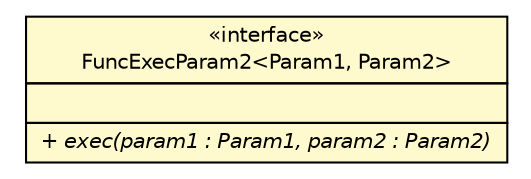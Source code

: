 #!/usr/local/bin/dot
#
# Class diagram 
# Generated by UMLGraph version R5_6-24-gf6e263 (http://www.umlgraph.org/)
#

digraph G {
	edge [fontname="Helvetica",fontsize=10,labelfontname="Helvetica",labelfontsize=10];
	node [fontname="Helvetica",fontsize=10,shape=plaintext];
	nodesep=0.25;
	ranksep=0.5;
	// org.apache.clusterbr.proc.contract.FuncExecParam2<Param1, Param2>
	c278 [label=<<table title="org.apache.clusterbr.proc.contract.FuncExecParam2" border="0" cellborder="1" cellspacing="0" cellpadding="2" port="p" bgcolor="lemonChiffon" href="./FuncExecParam2.html">
		<tr><td><table border="0" cellspacing="0" cellpadding="1">
<tr><td align="center" balign="center"> &#171;interface&#187; </td></tr>
<tr><td align="center" balign="center"> FuncExecParam2&lt;Param1, Param2&gt; </td></tr>
		</table></td></tr>
		<tr><td><table border="0" cellspacing="0" cellpadding="1">
<tr><td align="left" balign="left">  </td></tr>
		</table></td></tr>
		<tr><td><table border="0" cellspacing="0" cellpadding="1">
<tr><td align="left" balign="left"><font face="Helvetica-Oblique" point-size="10.0"> + exec(param1 : Param1, param2 : Param2) </font></td></tr>
		</table></td></tr>
		</table>>, URL="./FuncExecParam2.html", fontname="Helvetica", fontcolor="black", fontsize=10.0];
}

